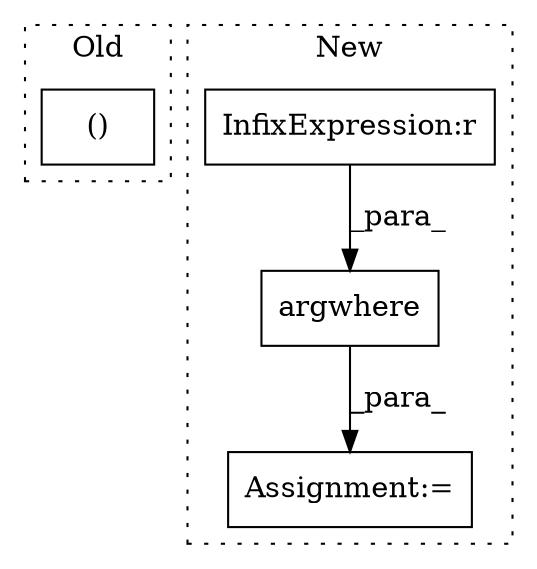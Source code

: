 digraph G {
subgraph cluster0 {
1 [label="()" a="106" s="380" l="19" shape="box"];
label = "Old";
style="dotted";
}
subgraph cluster1 {
2 [label="argwhere" a="32" s="577,594" l="9,1" shape="box"];
3 [label="Assignment:=" a="7" s="777" l="1" shape="box"];
4 [label="InfixExpression:r" a="27" s="588" l="4" shape="box"];
label = "New";
style="dotted";
}
2 -> 3 [label="_para_"];
4 -> 2 [label="_para_"];
}